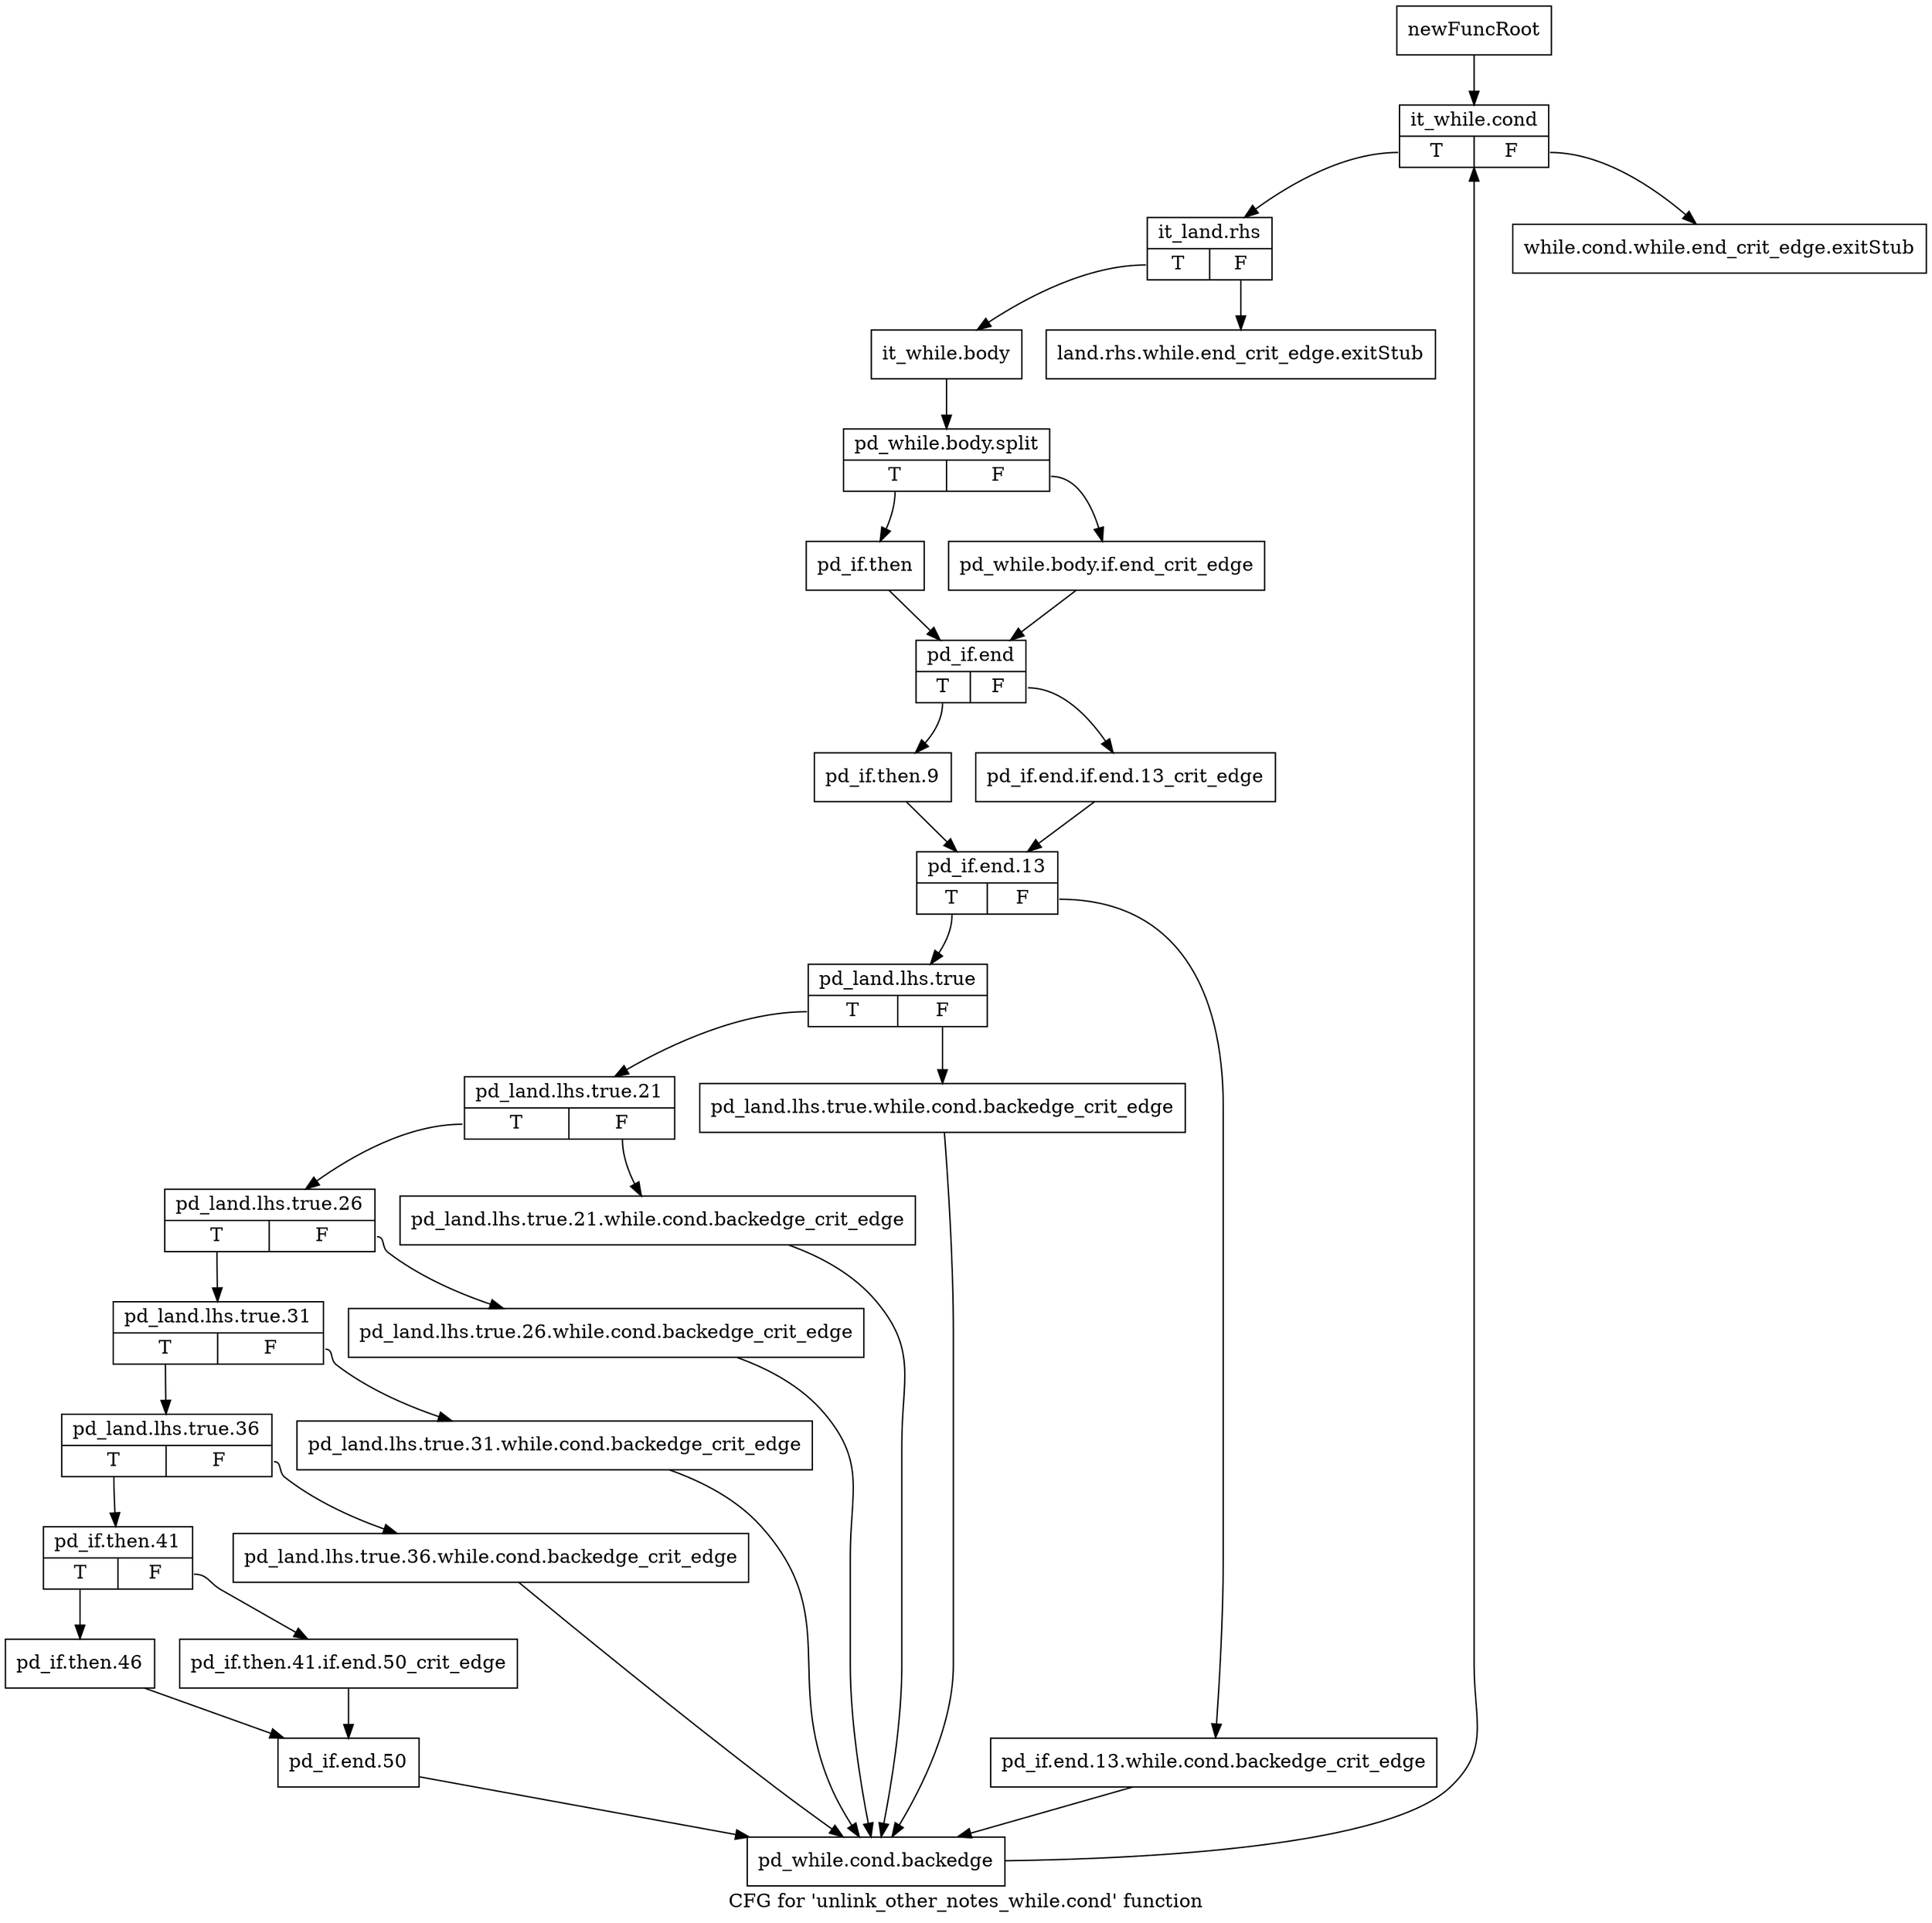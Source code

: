 digraph "CFG for 'unlink_other_notes_while.cond' function" {
	label="CFG for 'unlink_other_notes_while.cond' function";

	Node0xb2ab6c0 [shape=record,label="{newFuncRoot}"];
	Node0xb2ab6c0 -> Node0xb2ab7b0;
	Node0xb2ab710 [shape=record,label="{while.cond.while.end_crit_edge.exitStub}"];
	Node0xb2ab760 [shape=record,label="{land.rhs.while.end_crit_edge.exitStub}"];
	Node0xb2ab7b0 [shape=record,label="{it_while.cond|{<s0>T|<s1>F}}"];
	Node0xb2ab7b0:s0 -> Node0xb2ac0d0;
	Node0xb2ab7b0:s1 -> Node0xb2ab710;
	Node0xb2ac0d0 [shape=record,label="{it_land.rhs|{<s0>T|<s1>F}}"];
	Node0xb2ac0d0:s0 -> Node0xb2ac120;
	Node0xb2ac0d0:s1 -> Node0xb2ab760;
	Node0xb2ac120 [shape=record,label="{it_while.body}"];
	Node0xb2ac120 -> Node0xf6c93e0;
	Node0xf6c93e0 [shape=record,label="{pd_while.body.split|{<s0>T|<s1>F}}"];
	Node0xf6c93e0:s0 -> Node0xb2ac1c0;
	Node0xf6c93e0:s1 -> Node0xb2ac170;
	Node0xb2ac170 [shape=record,label="{pd_while.body.if.end_crit_edge}"];
	Node0xb2ac170 -> Node0xb2ac210;
	Node0xb2ac1c0 [shape=record,label="{pd_if.then}"];
	Node0xb2ac1c0 -> Node0xb2ac210;
	Node0xb2ac210 [shape=record,label="{pd_if.end|{<s0>T|<s1>F}}"];
	Node0xb2ac210:s0 -> Node0xb2ac2b0;
	Node0xb2ac210:s1 -> Node0xb2ac260;
	Node0xb2ac260 [shape=record,label="{pd_if.end.if.end.13_crit_edge}"];
	Node0xb2ac260 -> Node0xb2ac300;
	Node0xb2ac2b0 [shape=record,label="{pd_if.then.9}"];
	Node0xb2ac2b0 -> Node0xb2ac300;
	Node0xb2ac300 [shape=record,label="{pd_if.end.13|{<s0>T|<s1>F}}"];
	Node0xb2ac300:s0 -> Node0xb2ac3a0;
	Node0xb2ac300:s1 -> Node0xb2ac350;
	Node0xb2ac350 [shape=record,label="{pd_if.end.13.while.cond.backedge_crit_edge}"];
	Node0xb2ac350 -> Node0xb2ac800;
	Node0xb2ac3a0 [shape=record,label="{pd_land.lhs.true|{<s0>T|<s1>F}}"];
	Node0xb2ac3a0:s0 -> Node0xb2ac440;
	Node0xb2ac3a0:s1 -> Node0xb2ac3f0;
	Node0xb2ac3f0 [shape=record,label="{pd_land.lhs.true.while.cond.backedge_crit_edge}"];
	Node0xb2ac3f0 -> Node0xb2ac800;
	Node0xb2ac440 [shape=record,label="{pd_land.lhs.true.21|{<s0>T|<s1>F}}"];
	Node0xb2ac440:s0 -> Node0xb2ac4e0;
	Node0xb2ac440:s1 -> Node0xb2ac490;
	Node0xb2ac490 [shape=record,label="{pd_land.lhs.true.21.while.cond.backedge_crit_edge}"];
	Node0xb2ac490 -> Node0xb2ac800;
	Node0xb2ac4e0 [shape=record,label="{pd_land.lhs.true.26|{<s0>T|<s1>F}}"];
	Node0xb2ac4e0:s0 -> Node0xb2ac580;
	Node0xb2ac4e0:s1 -> Node0xb2ac530;
	Node0xb2ac530 [shape=record,label="{pd_land.lhs.true.26.while.cond.backedge_crit_edge}"];
	Node0xb2ac530 -> Node0xb2ac800;
	Node0xb2ac580 [shape=record,label="{pd_land.lhs.true.31|{<s0>T|<s1>F}}"];
	Node0xb2ac580:s0 -> Node0xb2ac620;
	Node0xb2ac580:s1 -> Node0xb2ac5d0;
	Node0xb2ac5d0 [shape=record,label="{pd_land.lhs.true.31.while.cond.backedge_crit_edge}"];
	Node0xb2ac5d0 -> Node0xb2ac800;
	Node0xb2ac620 [shape=record,label="{pd_land.lhs.true.36|{<s0>T|<s1>F}}"];
	Node0xb2ac620:s0 -> Node0xb2ac6c0;
	Node0xb2ac620:s1 -> Node0xb2ac670;
	Node0xb2ac670 [shape=record,label="{pd_land.lhs.true.36.while.cond.backedge_crit_edge}"];
	Node0xb2ac670 -> Node0xb2ac800;
	Node0xb2ac6c0 [shape=record,label="{pd_if.then.41|{<s0>T|<s1>F}}"];
	Node0xb2ac6c0:s0 -> Node0xb2ac760;
	Node0xb2ac6c0:s1 -> Node0xb2ac710;
	Node0xb2ac710 [shape=record,label="{pd_if.then.41.if.end.50_crit_edge}"];
	Node0xb2ac710 -> Node0xb2ac7b0;
	Node0xb2ac760 [shape=record,label="{pd_if.then.46}"];
	Node0xb2ac760 -> Node0xb2ac7b0;
	Node0xb2ac7b0 [shape=record,label="{pd_if.end.50}"];
	Node0xb2ac7b0 -> Node0xb2ac800;
	Node0xb2ac800 [shape=record,label="{pd_while.cond.backedge}"];
	Node0xb2ac800 -> Node0xb2ab7b0;
}
